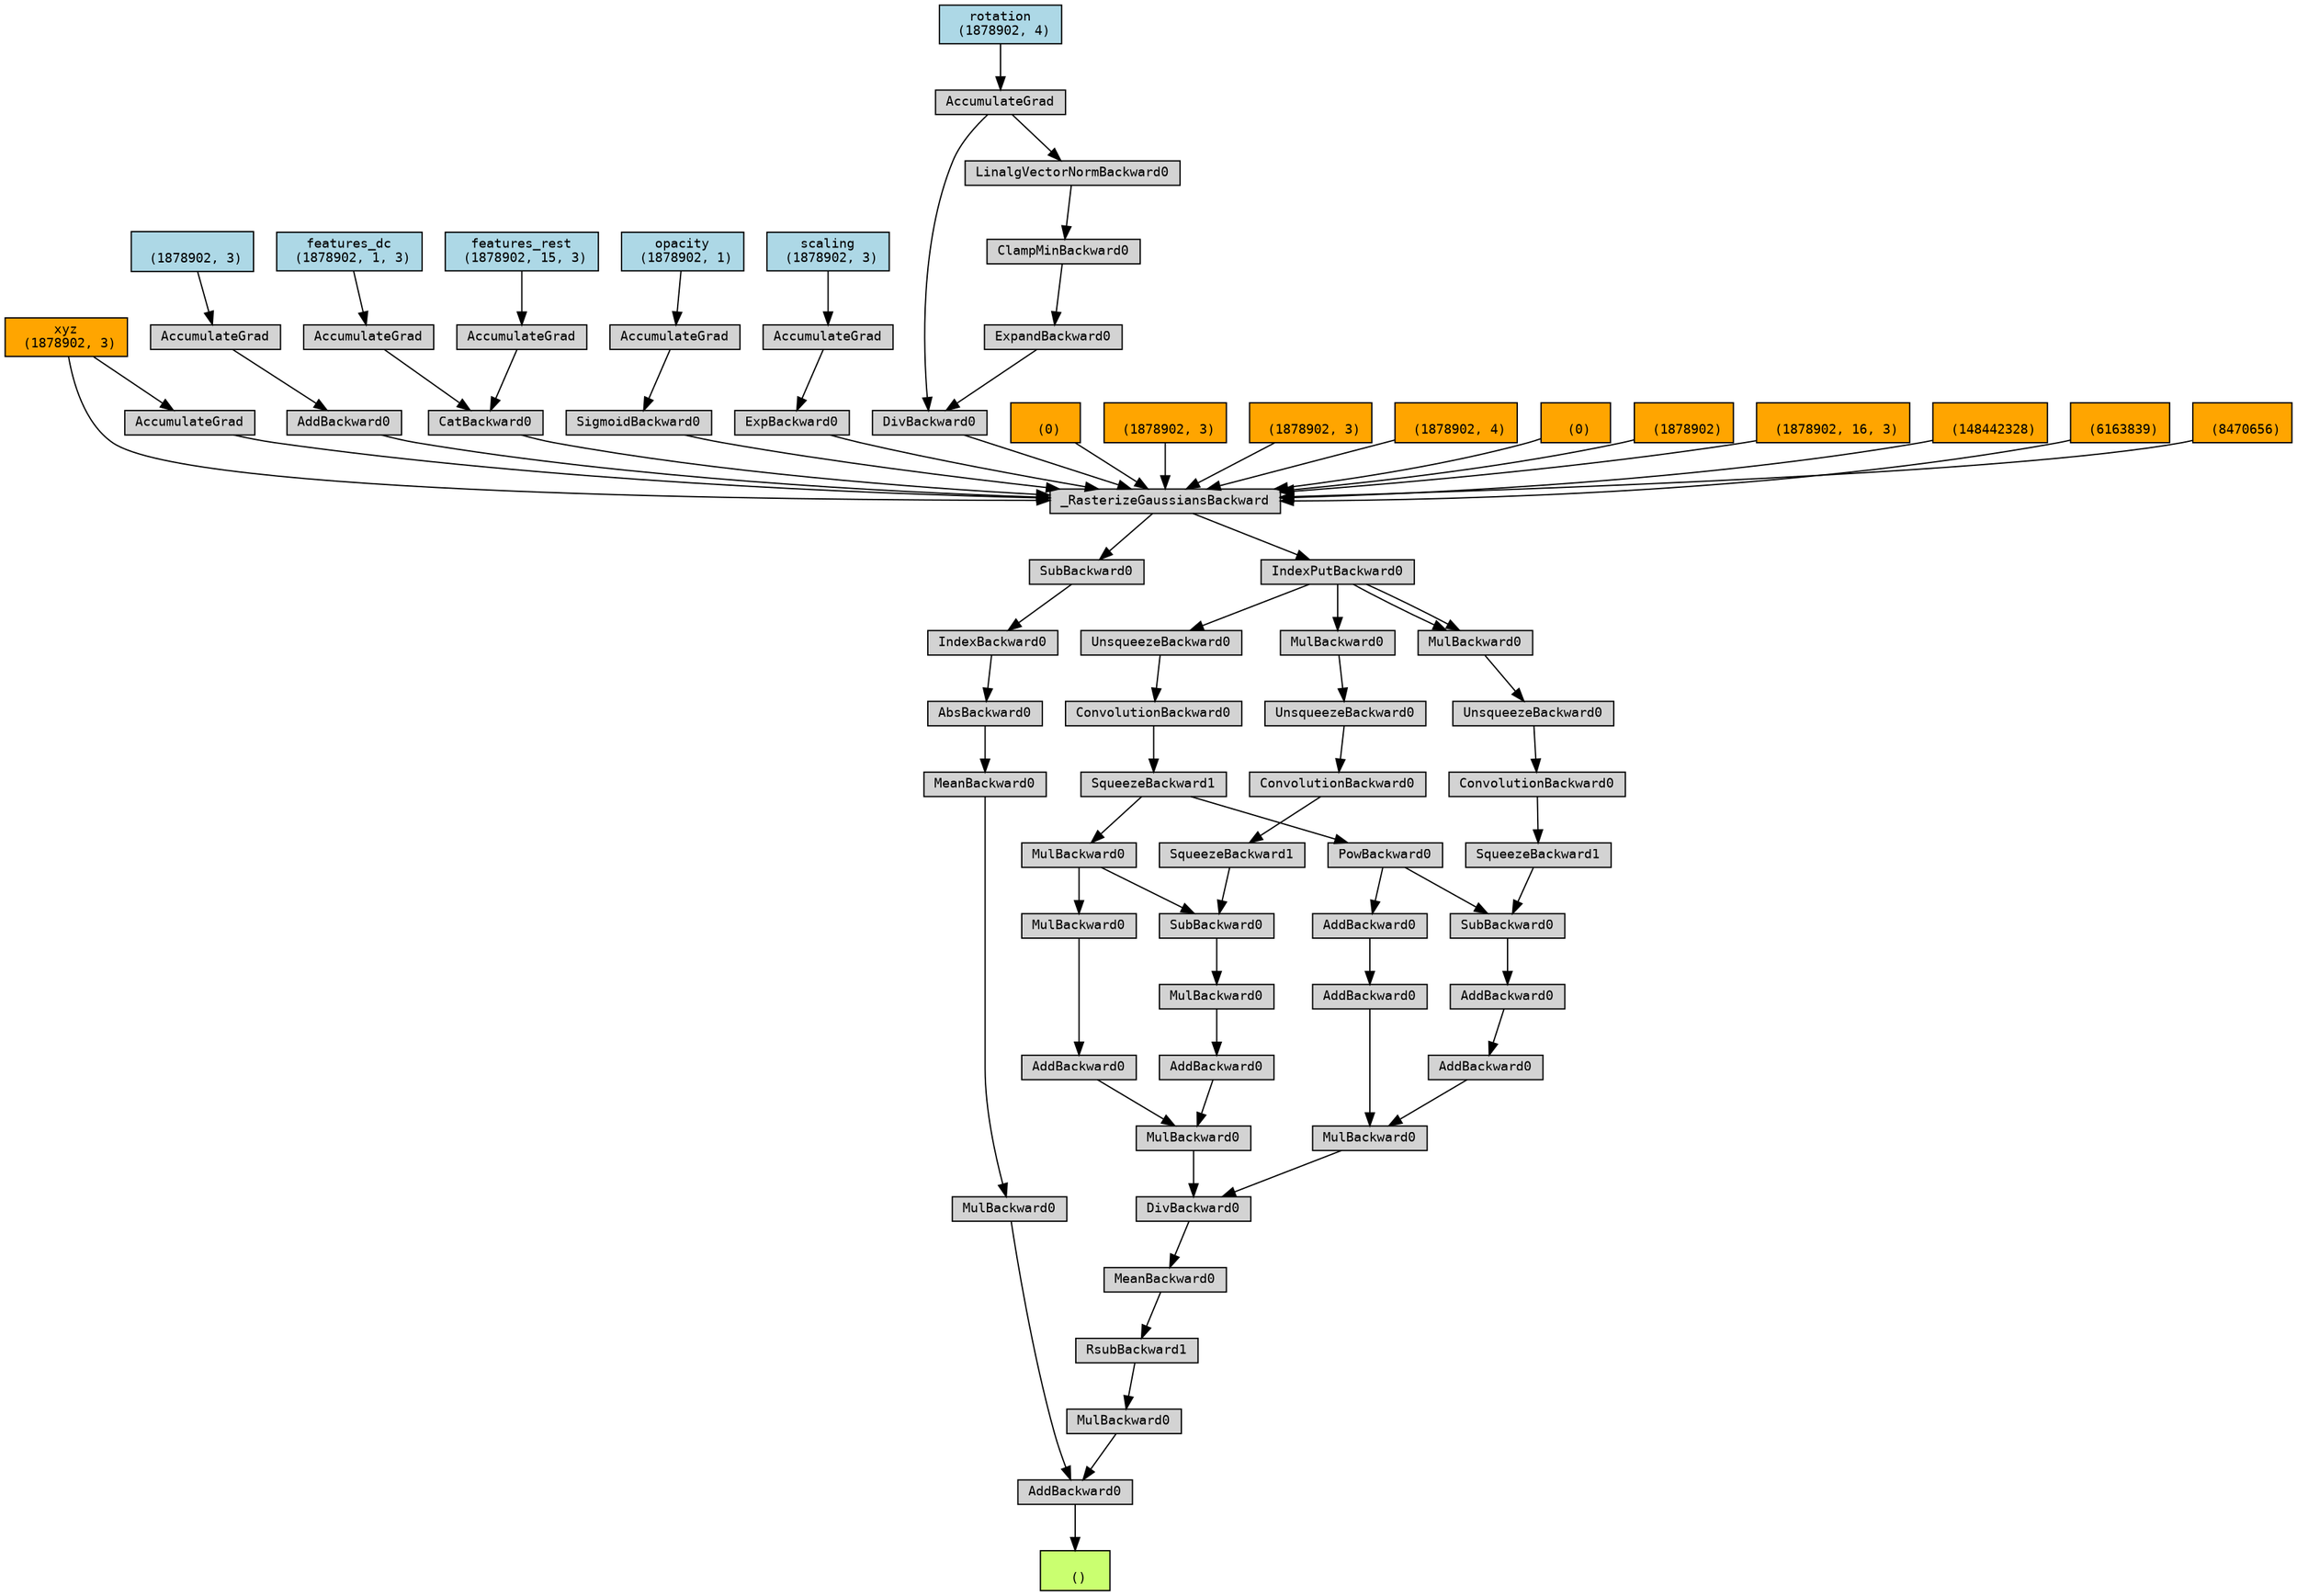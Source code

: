 digraph {
	graph [size="22.349999999999998,22.349999999999998"]
	node [align=left fontname=monospace fontsize=10 height=0.2 ranksep=0.1 shape=box style=filled]
	139715689665376 [label="
 ()" fillcolor=darkolivegreen1]
	139715559734528 [label=AddBackward0]
	139715559734672 -> 139715559734528
	139715559734672 [label=MulBackward0]
	139715559734336 -> 139715559734672
	139715559734336 [label=MeanBackward0]
	139715559734768 -> 139715559734336
	139715559734768 [label=AbsBackward0]
	139715559734864 -> 139715559734768
	139715559734864 [label=IndexBackward0]
	139715559734960 -> 139715559734864
	139715559734960 [label=SubBackward0]
	139715689171008 -> 139715559734960
	139715689171008 [label=_RasterizeGaussiansBackward]
	139715559735200 -> 139715689171008
	139716628657472 [label="xyz
 (1878902, 3)" fillcolor=lightblue]
	139716628657472 -> 139715559735200
	139715559735200 [label=AccumulateGrad]
	139715559735152 -> 139715689171008
	139715559735152 [label=AddBackward0]
	139715559268608 -> 139715559735152
	139716238632416 [label="
 (1878902, 3)" fillcolor=lightblue]
	139716238632416 -> 139715559268608
	139715559268608 [label=AccumulateGrad]
	139715559734432 -> 139715689171008
	139715559734432 [label=CatBackward0]
	139715559268752 -> 139715559734432
	139716256091008 [label="features_dc
 (1878902, 1, 3)" fillcolor=lightblue]
	139716256091008 -> 139715559268752
	139715559268752 [label=AccumulateGrad]
	139715559268800 -> 139715559734432
	139716771578800 [label="features_rest
 (1878902, 15, 3)" fillcolor=lightblue]
	139716771578800 -> 139715559268800
	139715559268800 [label=AccumulateGrad]
	139715559735248 -> 139715689171008
	139715559735248 [label=SigmoidBackward0]
	139715559268848 -> 139715559735248
	139716771578400 [label="opacity
 (1878902, 1)" fillcolor=lightblue]
	139716771578400 -> 139715559268848
	139715559268848 [label=AccumulateGrad]
	139715559735104 -> 139715689171008
	139715559735104 [label=ExpBackward0]
	139715559268944 -> 139715559735104
	139716771578960 [label="scaling
 (1878902, 3)" fillcolor=lightblue]
	139716771578960 -> 139715559268944
	139715559268944 [label=AccumulateGrad]
	139715559734288 -> 139715689171008
	139715559734288 [label=DivBackward0]
	139715559268896 -> 139715559734288
	139716771579040 [label="rotation
 (1878902, 4)" fillcolor=lightblue]
	139716771579040 -> 139715559268896
	139715559268896 [label=AccumulateGrad]
	139715559269040 -> 139715559734288
	139715559269040 [label=ExpandBackward0]
	139715559268704 -> 139715559269040
	139715559268704 [label=ClampMinBackward0]
	139715559269232 -> 139715559268704
	139715559269232 [label=LinalgVectorNormBackward0]
	139715559268896 -> 139715559269232
	139716242846640 -> 139715689171008
	139716242846640 [label="
 (0)" fillcolor=orange]
	139715706611968 -> 139715689171008
	139715706611968 [label="
 (1878902, 3)" fillcolor=orange]
	139716628657472 -> 139715689171008
	139716628657472 [label="xyz
 (1878902, 3)" fillcolor=orange]
	139715706609808 -> 139715689171008
	139715706609808 [label="
 (1878902, 3)" fillcolor=orange]
	139715689512048 -> 139715689171008
	139715689512048 [label="
 (1878902, 4)" fillcolor=orange]
	139715706612688 -> 139715689171008
	139715706612688 [label="
 (0)" fillcolor=orange]
	139715689666336 -> 139715689171008
	139715689666336 [label="
 (1878902)" fillcolor=orange]
	139715706612208 -> 139715689171008
	139715706612208 [label="
 (1878902, 16, 3)" fillcolor=orange]
	139715689666416 -> 139715689171008
	139715689666416 [label="
 (148442328)" fillcolor=orange]
	139715689666576 -> 139715689171008
	139715689666576 [label="
 (6163839)" fillcolor=orange]
	139715689666496 -> 139715689171008
	139715689666496 [label="
 (8470656)" fillcolor=orange]
	139715559734624 -> 139715559734528
	139715559734624 [label=MulBackward0]
	139715559734816 -> 139715559734624
	139715559734816 [label=RsubBackward1]
	139715559735008 -> 139715559734816
	139715559735008 [label=MeanBackward0]
	139715559734144 -> 139715559735008
	139715559734144 [label=DivBackward0]
	139715559269184 -> 139715559734144
	139715559269184 [label=MulBackward0]
	139715559269136 -> 139715559269184
	139715559269136 [label=AddBackward0]
	139715559269472 -> 139715559269136
	139715559269472 [label=MulBackward0]
	139715559269568 -> 139715559269472
	139715559269568 [label=MulBackward0]
	139715559269664 -> 139715559269568
	139715559269664 [label=SqueezeBackward1]
	139715559269760 -> 139715559269664
	139715559269760 [label=ConvolutionBackward0]
	139715559269856 -> 139715559269760
	139715559269856 [label=UnsqueezeBackward0]
	139715559269952 -> 139715559269856
	139715559269952 [label=IndexPutBackward0]
	139715689171008 -> 139715559269952
	139715559269280 -> 139715559269184
	139715559269280 [label=AddBackward0]
	139715559269616 -> 139715559269280
	139715559269616 [label=MulBackward0]
	139715559269808 -> 139715559269616
	139715559269808 [label=SubBackward0]
	139715559270048 -> 139715559269808
	139715559270048 [label=SqueezeBackward1]
	139715559269376 -> 139715559270048
	139715559269376 [label=ConvolutionBackward0]
	139715559270144 -> 139715559269376
	139715559270144 [label=UnsqueezeBackward0]
	139715559270240 -> 139715559270144
	139715559270240 [label=MulBackward0]
	139715559269952 -> 139715559270240
	139715559269568 -> 139715559269808
	139715559269088 -> 139715559734144
	139715559269088 [label=MulBackward0]
	139715559269712 -> 139715559269088
	139715559269712 [label=AddBackward0]
	139715559270096 -> 139715559269712
	139715559270096 [label=AddBackward0]
	139715559270336 -> 139715559270096
	139715559270336 [label=PowBackward0]
	139715559269664 -> 139715559270336
	139715559269520 -> 139715559269088
	139715559269520 [label=AddBackward0]
	139715559269424 -> 139715559269520
	139715559269424 [label=AddBackward0]
	139715559269904 -> 139715559269424
	139715559269904 [label=SubBackward0]
	139715559270432 -> 139715559269904
	139715559270432 [label=SqueezeBackward1]
	139715559270528 -> 139715559270432
	139715559270528 [label=ConvolutionBackward0]
	139715559270624 -> 139715559270528
	139715559270624 [label=UnsqueezeBackward0]
	139715559270720 -> 139715559270624
	139715559270720 [label=MulBackward0]
	139715559269952 -> 139715559270720
	139715559269952 -> 139715559270720
	139715559270336 -> 139715559269904
	139715559734528 -> 139715689665376
}
